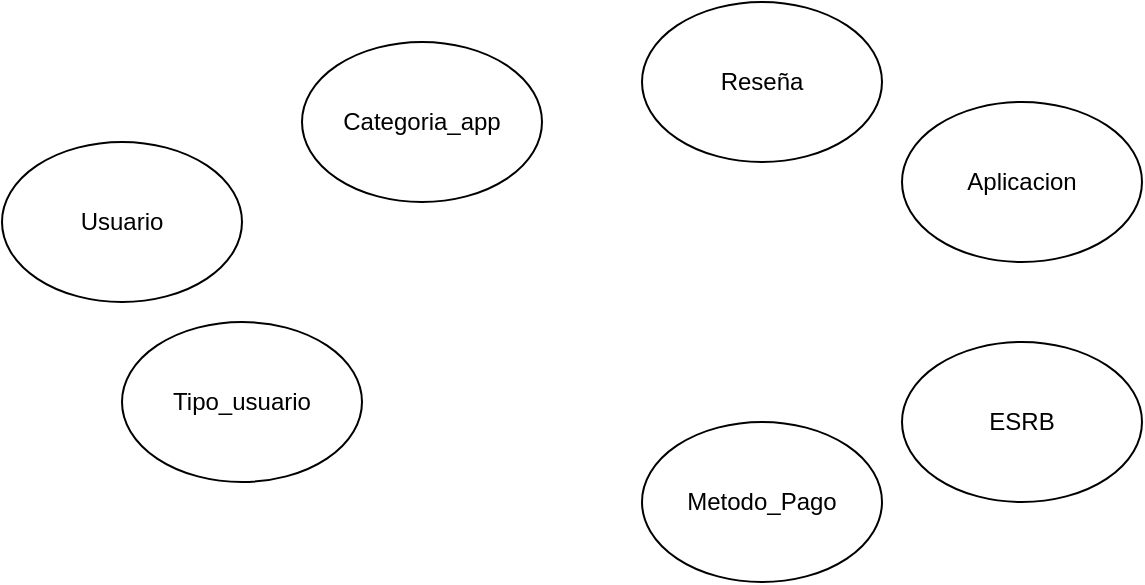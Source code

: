 <mxfile version="24.2.1" type="github">
  <diagram name="Página-1" id="3CISv_pW3vBZ53ylFXfm">
    <mxGraphModel dx="832" dy="519" grid="1" gridSize="10" guides="1" tooltips="1" connect="1" arrows="1" fold="1" page="1" pageScale="1" pageWidth="827" pageHeight="1169" math="0" shadow="0">
      <root>
        <mxCell id="0" />
        <mxCell id="1" parent="0" />
        <mxCell id="3oXP0uqj8dlofh8PmDxL-1" value="Usuario" style="ellipse;whiteSpace=wrap;html=1;" vertex="1" parent="1">
          <mxGeometry x="180" y="250" width="120" height="80" as="geometry" />
        </mxCell>
        <mxCell id="3oXP0uqj8dlofh8PmDxL-2" value="Aplicacion" style="ellipse;whiteSpace=wrap;html=1;" vertex="1" parent="1">
          <mxGeometry x="630" y="230" width="120" height="80" as="geometry" />
        </mxCell>
        <mxCell id="3oXP0uqj8dlofh8PmDxL-4" value="Categoria_app" style="ellipse;whiteSpace=wrap;html=1;" vertex="1" parent="1">
          <mxGeometry x="330" y="200" width="120" height="80" as="geometry" />
        </mxCell>
        <mxCell id="3oXP0uqj8dlofh8PmDxL-5" value="Tipo_usuario" style="ellipse;whiteSpace=wrap;html=1;" vertex="1" parent="1">
          <mxGeometry x="240" y="340" width="120" height="80" as="geometry" />
        </mxCell>
        <mxCell id="3oXP0uqj8dlofh8PmDxL-6" value="Reseña" style="ellipse;whiteSpace=wrap;html=1;" vertex="1" parent="1">
          <mxGeometry x="500" y="180" width="120" height="80" as="geometry" />
        </mxCell>
        <mxCell id="3oXP0uqj8dlofh8PmDxL-7" value="Metodo_Pago" style="ellipse;whiteSpace=wrap;html=1;" vertex="1" parent="1">
          <mxGeometry x="500" y="390" width="120" height="80" as="geometry" />
        </mxCell>
        <mxCell id="3oXP0uqj8dlofh8PmDxL-8" value="ESRB" style="ellipse;whiteSpace=wrap;html=1;" vertex="1" parent="1">
          <mxGeometry x="630" y="350" width="120" height="80" as="geometry" />
        </mxCell>
      </root>
    </mxGraphModel>
  </diagram>
</mxfile>
